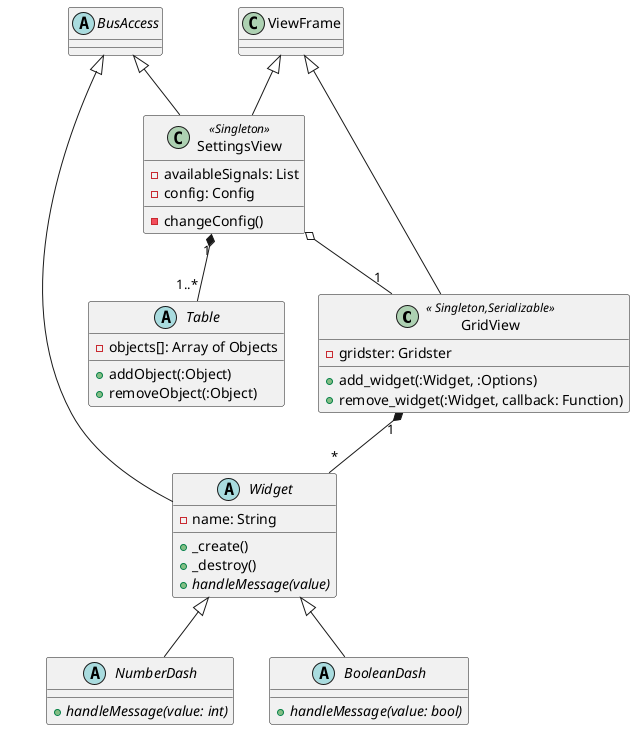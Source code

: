 @startuml




GridView "1"*--"*" Widget

abstract class BusAccess

abstract class Widget extends BusAccess{
    -name: String
    +_create()
    +_destroy()
    +{abstract} handleMessage(value)
}

abstract class NumberDash extends Widget{
    +{abstract} handleMessage(value: int)
}

abstract class BooleanDash extends Widget{
    +{abstract} handleMessage(value: bool)
}

class GridView <<  Singleton,Serializable >> extends ViewFrame{
    +add_widget(:Widget, :Options)
    +remove_widget(:Widget, callback: Function)
	-gridster: Gridster
}

'-------------------------------------'

SettingsView "1"*--"1..*" Table
SettingsView o--"1" GridView

class SettingsView <<Singleton>> extends BusAccess, ViewFrame{
	-availableSignals: List
	-config: Config
	-changeConfig()
}

abstract class Table {
    -objects[]: Array of Objects
    +addObject(:Object)
    +removeObject(:Object)
}



@enduml
